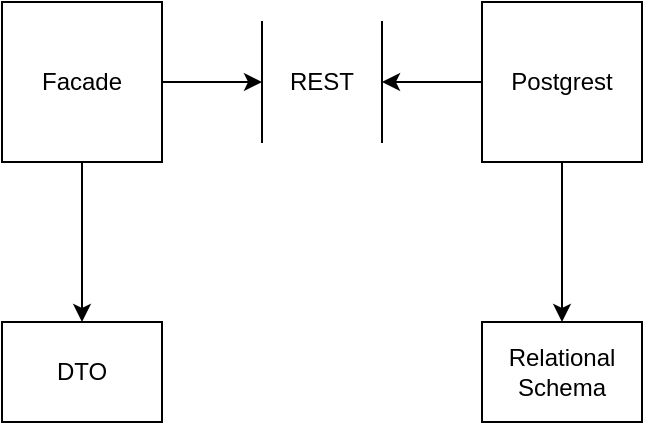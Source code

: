 <mxfile version="21.1.7" type="device">
  <diagram name="Page-1" id="HbawYLVIFzqTVmCamukE">
    <mxGraphModel dx="794" dy="552" grid="1" gridSize="10" guides="1" tooltips="1" connect="1" arrows="1" fold="1" page="1" pageScale="1" pageWidth="827" pageHeight="1169" math="0" shadow="0">
      <root>
        <mxCell id="0" />
        <mxCell id="1" parent="0" />
        <mxCell id="mfu2ecOjnfDti5b60ZT7-17" style="edgeStyle=orthogonalEdgeStyle;rounded=0;orthogonalLoop=1;jettySize=auto;html=1;entryX=0.5;entryY=0;entryDx=0;entryDy=0;" edge="1" parent="1" source="mfu2ecOjnfDti5b60ZT7-1" target="mfu2ecOjnfDti5b60ZT7-15">
          <mxGeometry relative="1" as="geometry" />
        </mxCell>
        <mxCell id="mfu2ecOjnfDti5b60ZT7-18" style="edgeStyle=orthogonalEdgeStyle;rounded=0;orthogonalLoop=1;jettySize=auto;html=1;entryX=0;entryY=0.5;entryDx=0;entryDy=0;" edge="1" parent="1" source="mfu2ecOjnfDti5b60ZT7-1" target="mfu2ecOjnfDti5b60ZT7-12">
          <mxGeometry relative="1" as="geometry" />
        </mxCell>
        <mxCell id="mfu2ecOjnfDti5b60ZT7-1" value="Facade" style="rounded=0;whiteSpace=wrap;html=1;" vertex="1" parent="1">
          <mxGeometry x="120" y="160" width="80" height="80" as="geometry" />
        </mxCell>
        <mxCell id="mfu2ecOjnfDti5b60ZT7-16" style="edgeStyle=orthogonalEdgeStyle;rounded=0;orthogonalLoop=1;jettySize=auto;html=1;" edge="1" parent="1" source="mfu2ecOjnfDti5b60ZT7-2" target="mfu2ecOjnfDti5b60ZT7-14">
          <mxGeometry relative="1" as="geometry" />
        </mxCell>
        <mxCell id="mfu2ecOjnfDti5b60ZT7-19" style="edgeStyle=orthogonalEdgeStyle;rounded=0;orthogonalLoop=1;jettySize=auto;html=1;" edge="1" parent="1" source="mfu2ecOjnfDti5b60ZT7-2" target="mfu2ecOjnfDti5b60ZT7-12">
          <mxGeometry relative="1" as="geometry" />
        </mxCell>
        <mxCell id="mfu2ecOjnfDti5b60ZT7-2" value="Postgrest" style="rounded=0;whiteSpace=wrap;html=1;" vertex="1" parent="1">
          <mxGeometry x="360" y="160" width="80" height="80" as="geometry" />
        </mxCell>
        <mxCell id="mfu2ecOjnfDti5b60ZT7-12" value="REST" style="shape=partialRectangle;whiteSpace=wrap;html=1;top=0;bottom=0;fillColor=none;" vertex="1" parent="1">
          <mxGeometry x="250" y="170" width="60" height="60" as="geometry" />
        </mxCell>
        <mxCell id="mfu2ecOjnfDti5b60ZT7-14" value="Relational Schema" style="rounded=0;whiteSpace=wrap;html=1;" vertex="1" parent="1">
          <mxGeometry x="360" y="320" width="80" height="50" as="geometry" />
        </mxCell>
        <mxCell id="mfu2ecOjnfDti5b60ZT7-15" value="DTO" style="rounded=0;whiteSpace=wrap;html=1;" vertex="1" parent="1">
          <mxGeometry x="120" y="320" width="80" height="50" as="geometry" />
        </mxCell>
      </root>
    </mxGraphModel>
  </diagram>
</mxfile>

